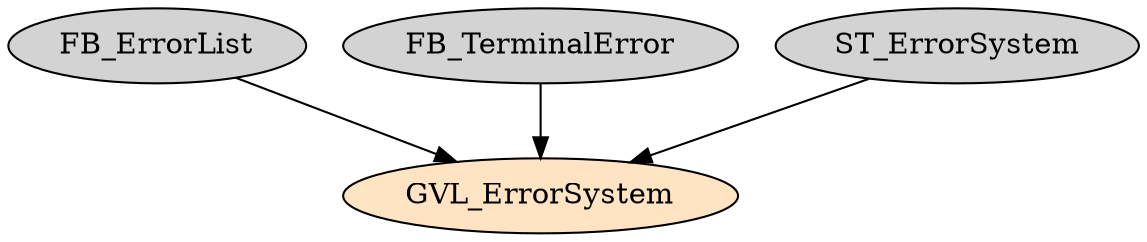 digraph GVL_ErrorSystem {
     node [style=filled]
    GVL_ErrorSystem [fillcolor = bisque];
    FB_ErrorList -> GVL_ErrorSystem;
    FB_TerminalError -> GVL_ErrorSystem;
    ST_ErrorSystem -> GVL_ErrorSystem;
}
